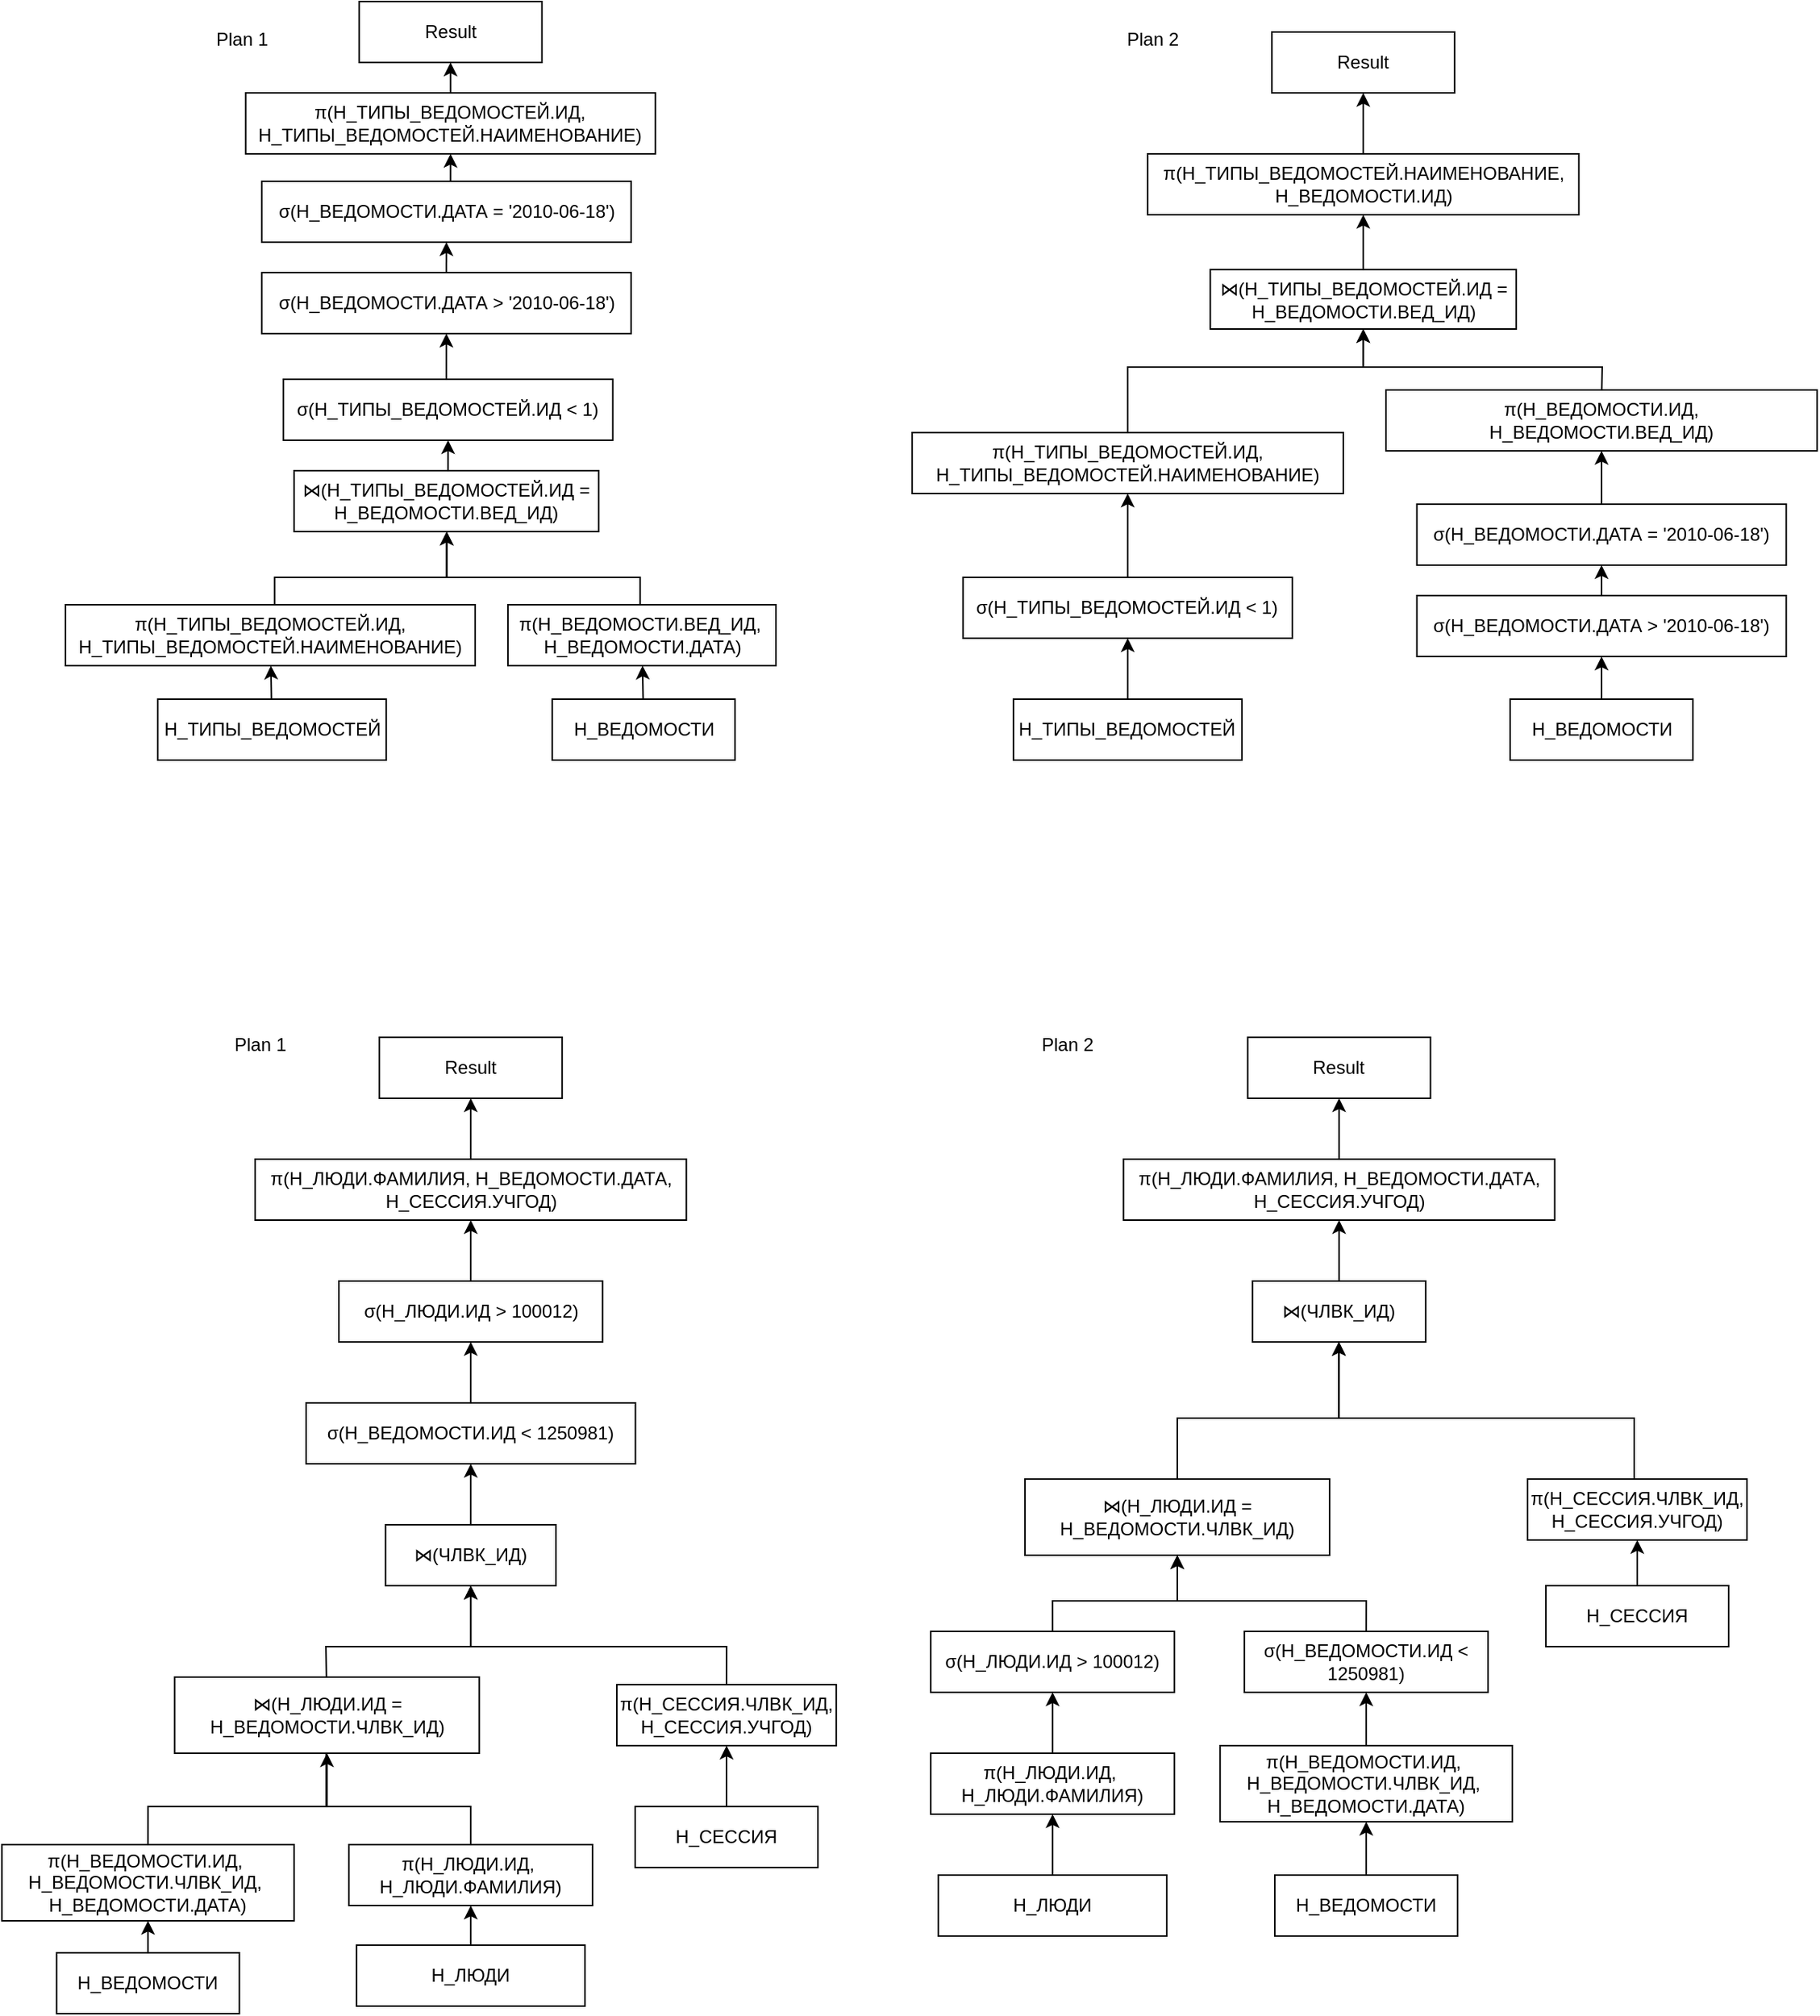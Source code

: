 <mxfile>
    <diagram id="ppS71vz0Pq_MHWo6KKrz" name="Page-1">
        <mxGraphModel dx="869" dy="260" grid="0" gridSize="10" guides="1" tooltips="1" connect="1" arrows="1" fold="1" page="0" pageScale="1" pageWidth="1169" pageHeight="827" background="none" math="0" shadow="0">
            <root>
                <mxCell id="0"/>
                <mxCell id="1" parent="0"/>
                <mxCell id="56" style="edgeStyle=orthogonalEdgeStyle;rounded=0;orthogonalLoop=1;jettySize=auto;html=1;exitX=0.5;exitY=0;exitDx=0;exitDy=0;entryX=0.5;entryY=1;entryDx=0;entryDy=0;" parent="1" source="57" edge="1" target="61">
                    <mxGeometry relative="1" as="geometry">
                        <mxPoint x="-78.58" y="573" as="sourcePoint"/>
                        <mxPoint x="111.37" y="403" as="targetPoint"/>
                        <Array as="points">
                            <mxPoint x="-2.69" y="518"/>
                            <mxPoint x="-2.69" y="488"/>
                            <mxPoint x="110.31" y="488"/>
                            <mxPoint x="110.31" y="458"/>
                        </Array>
                    </mxGeometry>
                </mxCell>
                <mxCell id="175" value="" style="edgeStyle=none;html=1;" edge="1" parent="1" source="174" target="57">
                    <mxGeometry relative="1" as="geometry"/>
                </mxCell>
                <mxCell id="57" value="&lt;span style=&quot;color: rgb(0, 0, 0);&quot;&gt;π(&lt;/span&gt;Н_ТИПЫ_ВЕДОМОСТЕЙ.ИД,&lt;div&gt;&lt;span style=&quot;color: rgb(0, 0, 0);&quot;&gt;Н_ТИПЫ_ВЕДОМОСТЕЙ.НАИМЕНОВАНИЕ)&lt;/span&gt;&lt;/div&gt;" style="rounded=0;whiteSpace=wrap;html=1;" parent="1" vertex="1">
                    <mxGeometry x="-140" y="506" width="269" height="40" as="geometry"/>
                </mxCell>
                <mxCell id="58" style="edgeStyle=orthogonalEdgeStyle;rounded=0;orthogonalLoop=1;jettySize=auto;html=1;exitX=0.5;exitY=0;exitDx=0;exitDy=0;entryX=0.5;entryY=1;entryDx=0;entryDy=0;" parent="1" source="59" target="61" edge="1">
                    <mxGeometry relative="1" as="geometry">
                        <mxPoint x="284.495" y="598" as="sourcePoint"/>
                        <Array as="points">
                            <mxPoint x="237.31" y="518"/>
                            <mxPoint x="237.31" y="488"/>
                            <mxPoint x="110.31" y="488"/>
                            <mxPoint x="110.31" y="458"/>
                        </Array>
                    </mxGeometry>
                </mxCell>
                <mxCell id="173" value="" style="edgeStyle=none;html=1;" edge="1" parent="1" source="172" target="59">
                    <mxGeometry relative="1" as="geometry"/>
                </mxCell>
                <mxCell id="59" value="&lt;span style=&quot;color: rgb(0, 0, 0);&quot;&gt;π(&lt;/span&gt;Н_ВЕДОМОСТИ.ВЕД_ИД,&amp;nbsp;&lt;div&gt;&lt;span style=&quot;color: rgb(0, 0, 0);&quot;&gt;Н_ВЕДОМОСТИ.ДАТА)&lt;/span&gt;&lt;/div&gt;" style="rounded=0;whiteSpace=wrap;html=1;" parent="1" vertex="1">
                    <mxGeometry x="150.55" y="506" width="175.94" height="40" as="geometry"/>
                </mxCell>
                <mxCell id="60" style="edgeStyle=orthogonalEdgeStyle;rounded=0;orthogonalLoop=1;jettySize=auto;html=1;exitX=0.5;exitY=0;exitDx=0;exitDy=0;entryX=0.5;entryY=1;entryDx=0;entryDy=0;" parent="1" source="61" target="63" edge="1">
                    <mxGeometry relative="1" as="geometry"/>
                </mxCell>
                <mxCell id="61" value="⋈(Н_ТИПЫ_ВЕДОМОСТЕЙ.ИД = Н_ВЕДОМОСТИ.ВЕД_ИД)" style="rounded=0;whiteSpace=wrap;html=1;" parent="1" vertex="1">
                    <mxGeometry x="10.12" y="418" width="200" height="40" as="geometry"/>
                </mxCell>
                <mxCell id="62" style="edgeStyle=orthogonalEdgeStyle;rounded=0;orthogonalLoop=1;jettySize=auto;html=1;exitX=0.5;exitY=0;exitDx=0;exitDy=0;entryX=0.5;entryY=1;entryDx=0;entryDy=0;" parent="1" source="63" target="65" edge="1">
                    <mxGeometry relative="1" as="geometry"/>
                </mxCell>
                <mxCell id="63" value="σ(Н_ТИПЫ_ВЕДОМОСТЕЙ.ИД &amp;lt; 1)" style="rounded=0;whiteSpace=wrap;html=1;" parent="1" vertex="1">
                    <mxGeometry x="3.09" y="358" width="216.25" height="40" as="geometry"/>
                </mxCell>
                <mxCell id="64" style="edgeStyle=orthogonalEdgeStyle;rounded=0;orthogonalLoop=1;jettySize=auto;html=1;exitX=0.5;exitY=0;exitDx=0;exitDy=0;entryX=0.5;entryY=1;entryDx=0;entryDy=0;" parent="1" source="65" target="176" edge="1">
                    <mxGeometry relative="1" as="geometry">
                        <mxPoint x="112.37" y="188" as="targetPoint"/>
                    </mxGeometry>
                </mxCell>
                <mxCell id="65" value="σ(Н_ВЕДОМОСТИ.ДАТА &amp;gt; &#39;2010-06-18&#39;)" style="rounded=0;whiteSpace=wrap;html=1;" parent="1" vertex="1">
                    <mxGeometry x="-11.14" y="288" width="242.5" height="40" as="geometry"/>
                </mxCell>
                <mxCell id="68" value="Result" style="rounded=0;whiteSpace=wrap;html=1;" parent="1" vertex="1">
                    <mxGeometry x="52.82" y="110" width="120" height="40" as="geometry"/>
                </mxCell>
                <mxCell id="69" value="Plan 1" style="text;html=1;align=center;verticalAlign=middle;whiteSpace=wrap;rounded=0;" parent="1" vertex="1">
                    <mxGeometry x="-54.06" y="120" width="60" height="30" as="geometry"/>
                </mxCell>
                <mxCell id="70" style="edgeStyle=orthogonalEdgeStyle;rounded=0;orthogonalLoop=1;jettySize=auto;html=1;entryX=0.5;entryY=1;entryDx=0;entryDy=0;exitX=0.5;exitY=0;exitDx=0;exitDy=0;" parent="1" source="165" target="75" edge="1">
                    <mxGeometry relative="1" as="geometry">
                        <mxPoint x="547" y="396" as="sourcePoint"/>
                        <mxPoint x="655.03" y="380" as="targetPoint"/>
                        <Array as="points">
                            <mxPoint x="557" y="350"/>
                            <mxPoint x="712" y="350"/>
                        </Array>
                    </mxGeometry>
                </mxCell>
                <mxCell id="87" value="" style="edgeStyle=none;html=1;entryX=0.5;entryY=1;entryDx=0;entryDy=0;" parent="1" source="86" target="77" edge="1">
                    <mxGeometry relative="1" as="geometry">
                        <mxPoint x="592.12" y="708" as="targetPoint"/>
                    </mxGeometry>
                </mxCell>
                <mxCell id="72" style="edgeStyle=orthogonalEdgeStyle;rounded=0;orthogonalLoop=1;jettySize=auto;html=1;entryX=0.5;entryY=1;entryDx=0;entryDy=0;exitX=0.5;exitY=0;exitDx=0;exitDy=0;" parent="1" source="166" target="75" edge="1">
                    <mxGeometry relative="1" as="geometry">
                        <mxPoint x="819" y="393" as="sourcePoint"/>
                        <Array as="points">
                            <mxPoint x="869" y="370"/>
                            <mxPoint x="869" y="370"/>
                            <mxPoint x="869" y="350"/>
                            <mxPoint x="712" y="350"/>
                        </Array>
                        <mxPoint x="750.03" y="380" as="targetPoint"/>
                    </mxGeometry>
                </mxCell>
                <mxCell id="85" value="" style="edgeStyle=none;html=1;entryX=0.5;entryY=1;entryDx=0;entryDy=0;" parent="1" source="84" target="79" edge="1">
                    <mxGeometry relative="1" as="geometry">
                        <mxPoint x="767.12" y="680" as="targetPoint"/>
                    </mxGeometry>
                </mxCell>
                <mxCell id="75" value="⋈(Н_ТИПЫ_ВЕДОМОСТЕЙ.ИД = Н_ВЕДОМОСТИ.ВЕД_ИД)" style="rounded=0;whiteSpace=wrap;html=1;" parent="1" vertex="1">
                    <mxGeometry x="611.68" y="286" width="200.88" height="39" as="geometry"/>
                </mxCell>
                <mxCell id="77" value="σ(Н_ТИПЫ_ВЕДОМОСТЕЙ.ИД &amp;lt; 1)" style="rounded=0;whiteSpace=wrap;html=1;" parent="1" vertex="1">
                    <mxGeometry x="449.31" y="488" width="216.25" height="40" as="geometry"/>
                </mxCell>
                <mxCell id="79" value="σ(Н_ВЕДОМОСТИ.ДАТА &amp;gt; &#39;2010-06-18&#39;)" style="rounded=0;whiteSpace=wrap;html=1;" parent="1" vertex="1">
                    <mxGeometry x="747.31" y="500" width="242.5" height="40" as="geometry"/>
                </mxCell>
                <mxCell id="80" style="edgeStyle=orthogonalEdgeStyle;rounded=0;orthogonalLoop=1;jettySize=auto;html=1;exitX=0.5;exitY=0;exitDx=0;exitDy=0;entryX=0.5;entryY=1;entryDx=0;entryDy=0;" parent="1" source="81" target="82" edge="1">
                    <mxGeometry relative="1" as="geometry"/>
                </mxCell>
                <mxCell id="81" value="π(Н_ТИПЫ_ВЕДОМОСТЕЙ.НАИМЕНОВАНИЕ, Н_ВЕДОМОСТИ.ИД)" style="rounded=0;whiteSpace=wrap;html=1;" parent="1" vertex="1">
                    <mxGeometry x="570.56" y="210" width="283.12" height="40" as="geometry"/>
                </mxCell>
                <mxCell id="82" value="Result" style="rounded=0;whiteSpace=wrap;html=1;" parent="1" vertex="1">
                    <mxGeometry x="652.12" y="130" width="120" height="40" as="geometry"/>
                </mxCell>
                <mxCell id="83" value="Plan 2" style="text;html=1;align=center;verticalAlign=middle;whiteSpace=wrap;rounded=0;" parent="1" vertex="1">
                    <mxGeometry x="544" y="120" width="60" height="30" as="geometry"/>
                </mxCell>
                <mxCell id="84" value="Н_ВЕДОМОСТИ" style="rounded=0;whiteSpace=wrap;html=1;" parent="1" vertex="1">
                    <mxGeometry x="808.56" y="568" width="120" height="40" as="geometry"/>
                </mxCell>
                <mxCell id="86" value="Н_ТИПЫ_ВЕДОМОСТЕЙ" style="rounded=0;whiteSpace=wrap;html=1;" parent="1" vertex="1">
                    <mxGeometry x="482.43" y="568" width="150" height="40" as="geometry"/>
                </mxCell>
                <mxCell id="88" value="" style="endArrow=classic;html=1;exitX=0.5;exitY=0;exitDx=0;exitDy=0;entryX=0.5;entryY=1;entryDx=0;entryDy=0;" parent="1" source="75" target="81" edge="1">
                    <mxGeometry width="50" height="50" relative="1" as="geometry">
                        <mxPoint x="704" y="400" as="sourcePoint"/>
                        <mxPoint x="754" y="350" as="targetPoint"/>
                    </mxGeometry>
                </mxCell>
                <mxCell id="89" style="edgeStyle=orthogonalEdgeStyle;rounded=0;orthogonalLoop=1;jettySize=auto;html=1;exitX=0.5;exitY=0;exitDx=0;exitDy=0;entryX=0.5;entryY=1;entryDx=0;entryDy=0;" parent="1" source="121" edge="1" target="94">
                    <mxGeometry relative="1" as="geometry">
                        <mxPoint x="123.12" y="1240" as="sourcePoint"/>
                        <mxPoint x="208.12" y="1125" as="targetPoint"/>
                        <Array as="points">
                            <mxPoint x="32" y="1230"/>
                            <mxPoint x="31" y="1230"/>
                            <mxPoint x="31" y="1190"/>
                            <mxPoint x="126" y="1190"/>
                        </Array>
                    </mxGeometry>
                </mxCell>
                <mxCell id="91" style="edgeStyle=orthogonalEdgeStyle;rounded=0;orthogonalLoop=1;jettySize=auto;html=1;exitX=0.5;exitY=0;exitDx=0;exitDy=0;entryX=0.5;entryY=1;entryDx=0;entryDy=0;" parent="1" source="92" target="94" edge="1">
                    <mxGeometry relative="1" as="geometry">
                        <mxPoint x="381.245" y="1320" as="sourcePoint"/>
                        <Array as="points">
                            <mxPoint x="294" y="1190"/>
                            <mxPoint x="126" y="1190"/>
                        </Array>
                    </mxGeometry>
                </mxCell>
                <mxCell id="183" value="" style="edgeStyle=none;html=1;" edge="1" parent="1" source="182" target="92">
                    <mxGeometry relative="1" as="geometry"/>
                </mxCell>
                <mxCell id="92" value="&lt;span style=&quot;color: rgb(0, 0, 0);&quot;&gt;π(&lt;/span&gt;Н_СЕССИЯ.ЧЛВК_ИД,&lt;div&gt;Н_СЕССИЯ.УЧГОД)&lt;/div&gt;" style="rounded=0;whiteSpace=wrap;html=1;" parent="1" vertex="1">
                    <mxGeometry x="222.03" y="1215" width="144.06" height="40" as="geometry"/>
                </mxCell>
                <mxCell id="93" style="edgeStyle=orthogonalEdgeStyle;rounded=0;orthogonalLoop=1;jettySize=auto;html=1;exitX=0.5;exitY=0;exitDx=0;exitDy=0;entryX=0.5;entryY=1;entryDx=0;entryDy=0;" parent="1" source="94" target="96" edge="1">
                    <mxGeometry relative="1" as="geometry"/>
                </mxCell>
                <mxCell id="94" value="⋈(ЧЛВК_ИД)" style="rounded=0;whiteSpace=wrap;html=1;" parent="1" vertex="1">
                    <mxGeometry x="70.16" y="1110" width="111.88" height="40" as="geometry"/>
                </mxCell>
                <mxCell id="95" style="edgeStyle=orthogonalEdgeStyle;rounded=0;orthogonalLoop=1;jettySize=auto;html=1;exitX=0.5;exitY=0;exitDx=0;exitDy=0;entryX=0.5;entryY=1;entryDx=0;entryDy=0;" parent="1" source="96" target="98" edge="1">
                    <mxGeometry relative="1" as="geometry"/>
                </mxCell>
                <mxCell id="96" value="σ(&lt;span style=&quot;color: rgb(0, 0, 0);&quot;&gt;Н_ВЕДОМОСТИ&lt;/span&gt;.ИД &amp;lt; 1250981)" style="rounded=0;whiteSpace=wrap;html=1;" parent="1" vertex="1">
                    <mxGeometry x="17.98" y="1030" width="216.25" height="40" as="geometry"/>
                </mxCell>
                <mxCell id="97" style="edgeStyle=orthogonalEdgeStyle;rounded=0;orthogonalLoop=1;jettySize=auto;html=1;exitX=0.5;exitY=0;exitDx=0;exitDy=0;entryX=0.5;entryY=1;entryDx=0;entryDy=0;" parent="1" source="98" target="100" edge="1">
                    <mxGeometry relative="1" as="geometry"/>
                </mxCell>
                <mxCell id="98" value="σ(Н_ЛЮДИ.ИД &amp;gt; 100012)" style="rounded=0;whiteSpace=wrap;html=1;" parent="1" vertex="1">
                    <mxGeometry x="39.53" y="950" width="173.13" height="40" as="geometry"/>
                </mxCell>
                <mxCell id="99" style="edgeStyle=orthogonalEdgeStyle;rounded=0;orthogonalLoop=1;jettySize=auto;html=1;exitX=0.5;exitY=0;exitDx=0;exitDy=0;entryX=0.5;entryY=1;entryDx=0;entryDy=0;" parent="1" source="100" target="101" edge="1">
                    <mxGeometry relative="1" as="geometry"/>
                </mxCell>
                <mxCell id="100" value="π(Н_ЛЮДИ.ФАМИЛИЯ, Н_ВЕДОМОСТИ.ДАТА, Н_СЕССИЯ.УЧГОД)" style="rounded=0;whiteSpace=wrap;html=1;" parent="1" vertex="1">
                    <mxGeometry x="-15.46" y="870" width="283.12" height="40" as="geometry"/>
                </mxCell>
                <mxCell id="101" value="Result" style="rounded=0;whiteSpace=wrap;html=1;" parent="1" vertex="1">
                    <mxGeometry x="66.1" y="790" width="120" height="40" as="geometry"/>
                </mxCell>
                <mxCell id="102" value="Plan 1" style="text;html=1;align=center;verticalAlign=middle;whiteSpace=wrap;rounded=0;" parent="1" vertex="1">
                    <mxGeometry x="-42.02" y="780" width="60" height="30" as="geometry"/>
                </mxCell>
                <mxCell id="110" style="edgeStyle=orthogonalEdgeStyle;rounded=0;orthogonalLoop=1;jettySize=auto;html=1;exitX=0.5;exitY=0;exitDx=0;exitDy=0;entryX=0.5;entryY=1;entryDx=0;entryDy=0;" parent="1" source="111" target="112" edge="1">
                    <mxGeometry relative="1" as="geometry"/>
                </mxCell>
                <mxCell id="111" value="&lt;span style=&quot;color: rgb(0, 0, 0);&quot;&gt;π(Н_ЛЮДИ.ФАМИЛИЯ, Н_ВЕДОМОСТИ.ДАТА, Н_СЕССИЯ.УЧГОД)&lt;/span&gt;" style="rounded=0;whiteSpace=wrap;html=1;" parent="1" vertex="1">
                    <mxGeometry x="554.68" y="870" width="283.12" height="40" as="geometry"/>
                </mxCell>
                <mxCell id="112" value="Result" style="rounded=0;whiteSpace=wrap;html=1;" parent="1" vertex="1">
                    <mxGeometry x="636.24" y="790" width="120" height="40" as="geometry"/>
                </mxCell>
                <mxCell id="113" value="Plan 2" style="text;html=1;align=center;verticalAlign=middle;whiteSpace=wrap;rounded=0;" parent="1" vertex="1">
                    <mxGeometry x="488.12" y="780" width="60" height="30" as="geometry"/>
                </mxCell>
                <mxCell id="116" value="" style="endArrow=classic;html=1;exitX=0.5;exitY=0;exitDx=0;exitDy=0;entryX=0.5;entryY=1;entryDx=0;entryDy=0;" parent="1" source="136" target="111" edge="1">
                    <mxGeometry width="50" height="50" relative="1" as="geometry">
                        <mxPoint x="696.24" y="945" as="sourcePoint"/>
                        <mxPoint x="738.12" y="1010" as="targetPoint"/>
                    </mxGeometry>
                </mxCell>
                <mxCell id="117" style="edgeStyle=orthogonalEdgeStyle;rounded=0;orthogonalLoop=1;jettySize=auto;html=1;exitX=0.5;exitY=0;exitDx=0;exitDy=0;entryX=0.5;entryY=1;entryDx=0;entryDy=0;" parent="1" source="188" edge="1">
                    <mxGeometry relative="1" as="geometry">
                        <mxPoint x="-53.79" y="1335" as="sourcePoint"/>
                        <mxPoint x="31.21" y="1234" as="targetPoint"/>
                        <Array as="points">
                            <mxPoint x="126" y="1295"/>
                            <mxPoint x="31" y="1295"/>
                        </Array>
                    </mxGeometry>
                </mxCell>
                <mxCell id="119" style="edgeStyle=orthogonalEdgeStyle;rounded=0;orthogonalLoop=1;jettySize=auto;html=1;exitX=0.5;exitY=0;exitDx=0;exitDy=0;entryX=0.5;entryY=1;entryDx=0;entryDy=0;" parent="1" source="190" target="121" edge="1">
                    <mxGeometry relative="1" as="geometry">
                        <mxPoint x="121.21" y="1335" as="sourcePoint"/>
                        <Array as="points">
                            <mxPoint x="-86" y="1295"/>
                            <mxPoint x="32" y="1295"/>
                        </Array>
                    </mxGeometry>
                </mxCell>
                <mxCell id="121" value="⋈(&lt;span style=&quot;color: rgb(0, 0, 0);&quot;&gt;Н_ЛЮДИ&lt;/span&gt;.ИД = Н_ВЕДОМОСТИ.ЧЛВК_ИД)" style="rounded=0;whiteSpace=wrap;html=1;" parent="1" vertex="1">
                    <mxGeometry x="-68.31" y="1210" width="200" height="50" as="geometry"/>
                </mxCell>
                <mxCell id="133" style="edgeStyle=orthogonalEdgeStyle;rounded=0;orthogonalLoop=1;jettySize=auto;html=1;exitX=0.5;exitY=0;exitDx=0;exitDy=0;entryX=0.5;entryY=1;entryDx=0;entryDy=0;" parent="1" source="141" target="136" edge="1">
                    <mxGeometry relative="1" as="geometry">
                        <mxPoint x="613.12" y="1080" as="sourcePoint"/>
                        <mxPoint x="698.12" y="965" as="targetPoint"/>
                        <Array as="points">
                            <mxPoint x="590" y="1040"/>
                            <mxPoint x="696" y="1040"/>
                            <mxPoint x="696" y="990"/>
                        </Array>
                    </mxGeometry>
                </mxCell>
                <mxCell id="134" style="edgeStyle=orthogonalEdgeStyle;rounded=0;orthogonalLoop=1;jettySize=auto;html=1;entryX=0.5;entryY=1;entryDx=0;entryDy=0;exitX=0.5;exitY=0;exitDx=0;exitDy=0;" parent="1" source="193" target="136" edge="1">
                    <mxGeometry relative="1" as="geometry">
                        <mxPoint x="950" y="1080" as="sourcePoint"/>
                        <Array as="points">
                            <mxPoint x="890" y="1080"/>
                            <mxPoint x="890" y="1040"/>
                            <mxPoint x="696" y="1040"/>
                        </Array>
                        <mxPoint x="726.21" y="1005" as="targetPoint"/>
                    </mxGeometry>
                </mxCell>
                <mxCell id="194" value="" style="edgeStyle=none;html=1;" edge="1" parent="1" source="135" target="193">
                    <mxGeometry relative="1" as="geometry"/>
                </mxCell>
                <mxCell id="135" value="Н_СЕССИЯ" style="rounded=0;whiteSpace=wrap;html=1;" parent="1" vertex="1">
                    <mxGeometry x="832.03" y="1150" width="120" height="40" as="geometry"/>
                </mxCell>
                <mxCell id="136" value="⋈(ЧЛВК_ИД)" style="rounded=0;whiteSpace=wrap;html=1;" parent="1" vertex="1">
                    <mxGeometry x="639.36" y="950" width="113.76" height="40" as="geometry"/>
                </mxCell>
                <mxCell id="137" style="edgeStyle=orthogonalEdgeStyle;rounded=0;orthogonalLoop=1;jettySize=auto;html=1;entryX=0.5;entryY=1;entryDx=0;entryDy=0;exitX=0.5;exitY=0;exitDx=0;exitDy=0;" parent="1" source="155" target="141" edge="1">
                    <mxGeometry relative="1" as="geometry">
                        <mxPoint x="470" y="1190" as="sourcePoint"/>
                        <mxPoint x="590" y="1095" as="targetPoint"/>
                        <Array as="points">
                            <mxPoint x="508" y="1160"/>
                            <mxPoint x="590" y="1160"/>
                        </Array>
                    </mxGeometry>
                </mxCell>
                <mxCell id="145" value="" style="edgeStyle=none;html=1;entryX=0.5;entryY=1;entryDx=0;entryDy=0;" parent="1" source="144" target="138" edge="1">
                    <mxGeometry relative="1" as="geometry"/>
                </mxCell>
                <mxCell id="138" value="&lt;span style=&quot;color: rgb(0, 0, 0);&quot;&gt;&lt;span style=&quot;color: rgb(0, 0, 0);&quot;&gt;π(&lt;/span&gt;Н_ЛЮДИ.ИД,&amp;nbsp;&lt;/span&gt;&lt;div&gt;&lt;span style=&quot;color: rgb(0, 0, 0);&quot;&gt;&lt;span style=&quot;color: rgb(0, 0, 0);&quot;&gt;Н_ЛЮДИ.ФАМИЛИЯ&lt;/span&gt;)&lt;/span&gt;&lt;/div&gt;" style="rounded=0;whiteSpace=wrap;html=1;" parent="1" vertex="1">
                    <mxGeometry x="428.12" y="1260" width="160" height="40" as="geometry"/>
                </mxCell>
                <mxCell id="139" style="edgeStyle=orthogonalEdgeStyle;rounded=0;orthogonalLoop=1;jettySize=auto;html=1;entryX=0.5;entryY=1;entryDx=0;entryDy=0;exitX=0.5;exitY=0;exitDx=0;exitDy=0;" parent="1" source="156" target="141" edge="1">
                    <mxGeometry relative="1" as="geometry">
                        <mxPoint x="690" y="1190" as="sourcePoint"/>
                        <Array as="points">
                            <mxPoint x="714" y="1160"/>
                            <mxPoint x="590" y="1160"/>
                        </Array>
                    </mxGeometry>
                </mxCell>
                <mxCell id="143" value="" style="edgeStyle=none;html=1;" parent="1" source="142" target="140" edge="1">
                    <mxGeometry relative="1" as="geometry"/>
                </mxCell>
                <mxCell id="140" value="&lt;span style=&quot;color: rgb(0, 0, 0);&quot;&gt;π(Н_ВЕДОМОСТИ.ИД,&amp;nbsp;&lt;/span&gt;&lt;div&gt;&lt;span style=&quot;color: rgb(0, 0, 0);&quot;&gt;&lt;span style=&quot;color: rgb(0, 0, 0);&quot;&gt;Н_ВЕДОМОСТИ.ЧЛВК_ИД,&amp;nbsp;&lt;/span&gt;&lt;/span&gt;&lt;/div&gt;&lt;div&gt;&lt;span style=&quot;color: rgb(0, 0, 0);&quot;&gt;&lt;span style=&quot;color: rgb(0, 0, 0);&quot;&gt;Н_ВЕДОМОСТИ.ДАТА&lt;/span&gt;)&lt;/span&gt;&lt;/div&gt;" style="rounded=0;whiteSpace=wrap;html=1;" parent="1" vertex="1">
                    <mxGeometry x="618.12" y="1255" width="191.88" height="50" as="geometry"/>
                </mxCell>
                <mxCell id="141" value="⋈(&lt;span style=&quot;color: rgb(0, 0, 0);&quot;&gt;Н_ЛЮДИ&lt;/span&gt;.ИД = Н_ВЕДОМОСТИ.ЧЛВК_ИД)" style="rounded=0;whiteSpace=wrap;html=1;" parent="1" vertex="1">
                    <mxGeometry x="490" y="1080" width="200" height="50" as="geometry"/>
                </mxCell>
                <mxCell id="142" value="Н_ВЕДОМОСТИ" style="rounded=0;whiteSpace=wrap;html=1;" parent="1" vertex="1">
                    <mxGeometry x="654.06" y="1340" width="120" height="40" as="geometry"/>
                </mxCell>
                <mxCell id="144" value="Н_ЛЮДИ" style="rounded=0;whiteSpace=wrap;html=1;" parent="1" vertex="1">
                    <mxGeometry x="433.12" y="1340" width="150" height="40" as="geometry"/>
                </mxCell>
                <mxCell id="155" value="&lt;span style=&quot;color: rgb(0, 0, 0);&quot;&gt;σ(Н_ЛЮДИ.ИД &amp;gt; 100012)&lt;/span&gt;" style="rounded=0;whiteSpace=wrap;html=1;" parent="1" vertex="1">
                    <mxGeometry x="428.12" y="1180" width="160" height="40" as="geometry"/>
                </mxCell>
                <mxCell id="156" value="&lt;span style=&quot;color: rgb(0, 0, 0);&quot;&gt;σ(&lt;/span&gt;&lt;span style=&quot;color: rgb(0, 0, 0);&quot;&gt;Н_ВЕДОМОСТИ&lt;/span&gt;&lt;span style=&quot;color: rgb(0, 0, 0);&quot;&gt;.ИД &amp;lt; 1250981)&lt;/span&gt;" style="rounded=0;whiteSpace=wrap;html=1;" parent="1" vertex="1">
                    <mxGeometry x="634.06" y="1180" width="160" height="40" as="geometry"/>
                </mxCell>
                <mxCell id="157" value="" style="edgeStyle=none;html=1;entryX=0.5;entryY=1;entryDx=0;entryDy=0;exitX=0.5;exitY=0;exitDx=0;exitDy=0;" parent="1" source="140" target="156" edge="1">
                    <mxGeometry relative="1" as="geometry">
                        <mxPoint x="740" y="1240" as="sourcePoint"/>
                        <mxPoint x="697.82" y="1220" as="targetPoint"/>
                    </mxGeometry>
                </mxCell>
                <mxCell id="158" value="" style="edgeStyle=none;html=1;entryX=0.5;entryY=1;entryDx=0;entryDy=0;exitX=0.5;exitY=0;exitDx=0;exitDy=0;" parent="1" source="138" target="155" edge="1">
                    <mxGeometry relative="1" as="geometry">
                        <mxPoint x="708" y="1270" as="sourcePoint"/>
                        <mxPoint x="708" y="1230" as="targetPoint"/>
                    </mxGeometry>
                </mxCell>
                <mxCell id="165" value="π(Н_ТИПЫ_ВЕДОМОСТЕЙ.ИД,&lt;br&gt;&lt;div&gt;&lt;span style=&quot;color: rgb(0, 0, 0); background-color: transparent;&quot;&gt;Н_ТИПЫ_ВЕДОМОСТЕЙ.НАИМЕНОВАНИЕ&lt;/span&gt;)&lt;/div&gt;" style="rounded=0;whiteSpace=wrap;html=1;" vertex="1" parent="1">
                    <mxGeometry x="415.87" y="393" width="283.12" height="40" as="geometry"/>
                </mxCell>
                <mxCell id="166" value="π(Н_ВЕДОМОСТИ.ИД, &lt;br&gt;&lt;span style=&quot;color: rgb(0, 0, 0);&quot;&gt;Н_ВЕДОМОСТИ.ВЕД_ИД&lt;/span&gt;)" style="rounded=0;whiteSpace=wrap;html=1;" vertex="1" parent="1">
                    <mxGeometry x="727.0" y="365" width="283.12" height="40" as="geometry"/>
                </mxCell>
                <mxCell id="167" value="" style="edgeStyle=none;html=1;entryX=0.5;entryY=1;entryDx=0;entryDy=0;exitX=0.5;exitY=0;exitDx=0;exitDy=0;" edge="1" parent="1" source="179" target="166">
                    <mxGeometry relative="1" as="geometry">
                        <mxPoint x="863" y="405" as="targetPoint"/>
                        <mxPoint x="870" y="440" as="sourcePoint"/>
                    </mxGeometry>
                </mxCell>
                <mxCell id="168" value="" style="edgeStyle=none;html=1;entryX=0.5;entryY=1;entryDx=0;entryDy=0;exitX=0.5;exitY=0;exitDx=0;exitDy=0;" edge="1" parent="1" source="77" target="165">
                    <mxGeometry relative="1" as="geometry">
                        <mxPoint x="554.68" y="446" as="targetPoint"/>
                        <mxPoint x="554.68" y="486" as="sourcePoint"/>
                    </mxGeometry>
                </mxCell>
                <mxCell id="172" value="Н_ВЕДОМОСТИ" style="rounded=0;whiteSpace=wrap;html=1;" vertex="1" parent="1">
                    <mxGeometry x="179.62" y="568" width="120" height="40" as="geometry"/>
                </mxCell>
                <mxCell id="174" value="Н_ТИПЫ_ВЕДОМОСТЕЙ" style="rounded=0;whiteSpace=wrap;html=1;" vertex="1" parent="1">
                    <mxGeometry x="-79.4" y="568" width="150" height="40" as="geometry"/>
                </mxCell>
                <mxCell id="176" value="σ(Н_ВЕДОМОСТИ.ДАТА = &#39;2010-06-18&#39;)" style="rounded=0;whiteSpace=wrap;html=1;" vertex="1" parent="1">
                    <mxGeometry x="-11.13" y="228" width="242.5" height="40" as="geometry"/>
                </mxCell>
                <mxCell id="177" style="edgeStyle=orthogonalEdgeStyle;rounded=0;orthogonalLoop=1;jettySize=auto;html=1;entryX=0.5;entryY=1;entryDx=0;entryDy=0;exitX=0.5;exitY=0;exitDx=0;exitDy=0;" edge="1" parent="1" source="185" target="68">
                    <mxGeometry relative="1" as="geometry">
                        <mxPoint x="330" y="60" as="sourcePoint"/>
                        <mxPoint x="123" y="230" as="targetPoint"/>
                        <Array as="points"/>
                    </mxGeometry>
                </mxCell>
                <mxCell id="179" value="σ(Н_ВЕДОМОСТИ.ДАТА = &#39;2010-06-18&#39;)" style="rounded=0;whiteSpace=wrap;html=1;" vertex="1" parent="1">
                    <mxGeometry x="747.31" y="440" width="242.5" height="40" as="geometry"/>
                </mxCell>
                <mxCell id="181" value="" style="edgeStyle=none;html=1;entryX=0.5;entryY=1;entryDx=0;entryDy=0;exitX=0.5;exitY=0;exitDx=0;exitDy=0;" edge="1" parent="1" source="79" target="179">
                    <mxGeometry relative="1" as="geometry">
                        <mxPoint x="868.43" y="494" as="targetPoint"/>
                        <mxPoint x="870" y="503" as="sourcePoint"/>
                    </mxGeometry>
                </mxCell>
                <mxCell id="182" value="Н_СЕССИЯ" style="rounded=0;whiteSpace=wrap;html=1;" vertex="1" parent="1">
                    <mxGeometry x="234.06" y="1295" width="120" height="40" as="geometry"/>
                </mxCell>
                <mxCell id="185" value="&lt;span style=&quot;color: rgb(0, 0, 0);&quot;&gt;π(&lt;/span&gt;Н_ТИПЫ_ВЕДОМОСТЕЙ.ИД,&lt;div&gt;&lt;span style=&quot;color: rgb(0, 0, 0);&quot;&gt;Н_ТИПЫ_ВЕДОМОСТЕЙ.НАИМЕНОВАНИЕ)&lt;/span&gt;&lt;/div&gt;" style="rounded=0;whiteSpace=wrap;html=1;" vertex="1" parent="1">
                    <mxGeometry x="-21.68" y="170" width="269" height="40" as="geometry"/>
                </mxCell>
                <mxCell id="186" style="edgeStyle=orthogonalEdgeStyle;rounded=0;orthogonalLoop=1;jettySize=auto;html=1;exitX=0.5;exitY=0;exitDx=0;exitDy=0;entryX=0.5;entryY=1;entryDx=0;entryDy=0;" edge="1" parent="1" source="176" target="185">
                    <mxGeometry relative="1" as="geometry">
                        <mxPoint x="120" y="298" as="sourcePoint"/>
                        <mxPoint x="120" y="278" as="targetPoint"/>
                    </mxGeometry>
                </mxCell>
                <mxCell id="187" value="" style="edgeStyle=none;html=1;entryX=0.5;entryY=1;entryDx=0;entryDy=0;" edge="1" parent="1" source="192" target="188">
                    <mxGeometry relative="1" as="geometry"/>
                </mxCell>
                <mxCell id="188" value="&lt;span style=&quot;color: rgb(0, 0, 0);&quot;&gt;&lt;span style=&quot;color: rgb(0, 0, 0);&quot;&gt;π(&lt;/span&gt;Н_ЛЮДИ.ИД,&amp;nbsp;&lt;/span&gt;&lt;div&gt;&lt;span style=&quot;color: rgb(0, 0, 0);&quot;&gt;&lt;span style=&quot;color: rgb(0, 0, 0);&quot;&gt;Н_ЛЮДИ.ФАМИЛИЯ&lt;/span&gt;)&lt;/span&gt;&lt;/div&gt;" style="rounded=0;whiteSpace=wrap;html=1;" vertex="1" parent="1">
                    <mxGeometry x="46.1" y="1320" width="160" height="40" as="geometry"/>
                </mxCell>
                <mxCell id="189" value="" style="edgeStyle=none;html=1;" edge="1" parent="1" source="191" target="190">
                    <mxGeometry relative="1" as="geometry"/>
                </mxCell>
                <mxCell id="190" value="&lt;span style=&quot;color: rgb(0, 0, 0);&quot;&gt;π(Н_ВЕДОМОСТИ.ИД,&amp;nbsp;&lt;/span&gt;&lt;div&gt;&lt;span style=&quot;color: rgb(0, 0, 0);&quot;&gt;&lt;span style=&quot;color: rgb(0, 0, 0);&quot;&gt;Н_ВЕДОМОСТИ.ЧЛВК_ИД,&amp;nbsp;&lt;/span&gt;&lt;/span&gt;&lt;/div&gt;&lt;div&gt;&lt;span style=&quot;color: rgb(0, 0, 0);&quot;&gt;&lt;span style=&quot;color: rgb(0, 0, 0);&quot;&gt;Н_ВЕДОМОСТИ.ДАТА&lt;/span&gt;)&lt;/span&gt;&lt;/div&gt;" style="rounded=0;whiteSpace=wrap;html=1;" vertex="1" parent="1">
                    <mxGeometry x="-181.76" y="1320" width="191.88" height="50" as="geometry"/>
                </mxCell>
                <mxCell id="191" value="Н_ВЕДОМОСТИ" style="rounded=0;whiteSpace=wrap;html=1;" vertex="1" parent="1">
                    <mxGeometry x="-145.82" y="1391" width="120" height="40" as="geometry"/>
                </mxCell>
                <mxCell id="192" value="Н_ЛЮДИ" style="rounded=0;whiteSpace=wrap;html=1;" vertex="1" parent="1">
                    <mxGeometry x="51.1" y="1386" width="150" height="40" as="geometry"/>
                </mxCell>
                <mxCell id="193" value="&lt;span style=&quot;color: rgb(0, 0, 0);&quot;&gt;π(&lt;/span&gt;Н_СЕССИЯ.ЧЛВК_ИД,&lt;div&gt;Н_СЕССИЯ.УЧГОД)&lt;/div&gt;" style="rounded=0;whiteSpace=wrap;html=1;" vertex="1" parent="1">
                    <mxGeometry x="820.0" y="1080" width="144.06" height="40" as="geometry"/>
                </mxCell>
            </root>
        </mxGraphModel>
    </diagram>
</mxfile>